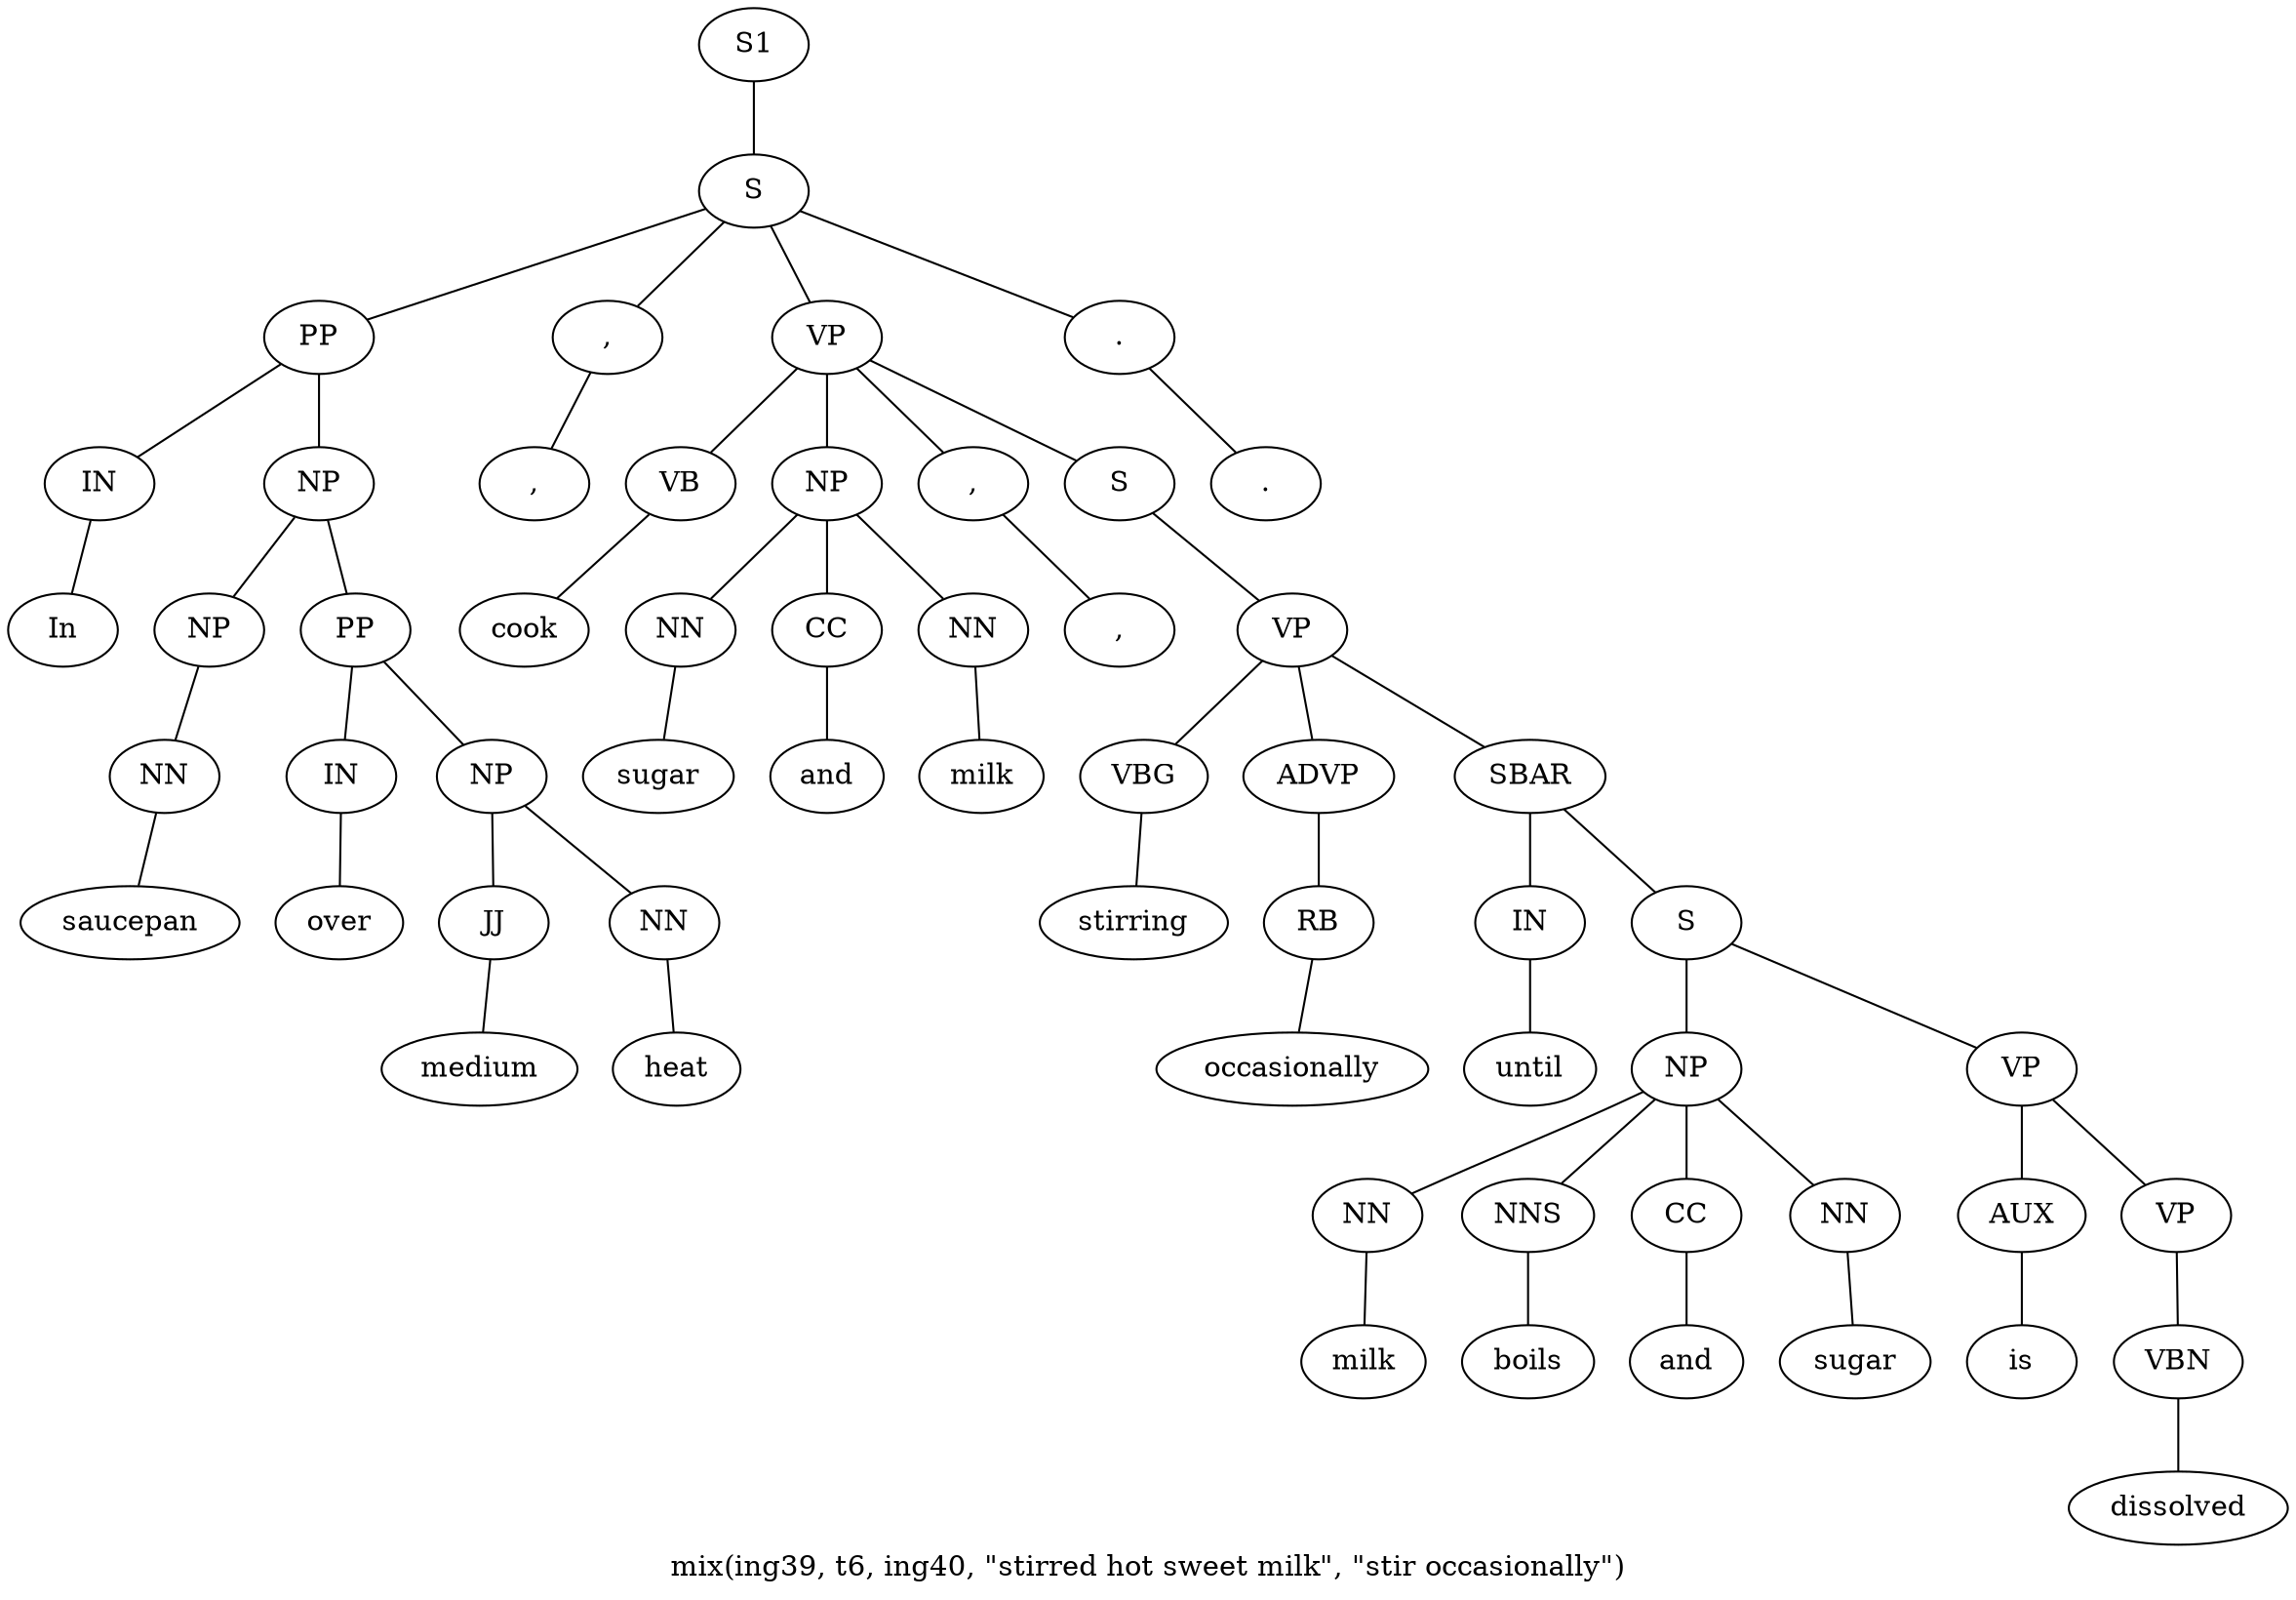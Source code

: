 graph SyntaxGraph {
	label = "mix(ing39, t6, ing40, \"stirred hot sweet milk\", \"stir occasionally\")";
	Node0 [label="S1"];
	Node1 [label="S"];
	Node2 [label="PP"];
	Node3 [label="IN"];
	Node4 [label="In"];
	Node5 [label="NP"];
	Node6 [label="NP"];
	Node7 [label="NN"];
	Node8 [label="saucepan"];
	Node9 [label="PP"];
	Node10 [label="IN"];
	Node11 [label="over"];
	Node12 [label="NP"];
	Node13 [label="JJ"];
	Node14 [label="medium"];
	Node15 [label="NN"];
	Node16 [label="heat"];
	Node17 [label=","];
	Node18 [label=","];
	Node19 [label="VP"];
	Node20 [label="VB"];
	Node21 [label="cook"];
	Node22 [label="NP"];
	Node23 [label="NN"];
	Node24 [label="sugar"];
	Node25 [label="CC"];
	Node26 [label="and"];
	Node27 [label="NN"];
	Node28 [label="milk"];
	Node29 [label=","];
	Node30 [label=","];
	Node31 [label="S"];
	Node32 [label="VP"];
	Node33 [label="VBG"];
	Node34 [label="stirring"];
	Node35 [label="ADVP"];
	Node36 [label="RB"];
	Node37 [label="occasionally"];
	Node38 [label="SBAR"];
	Node39 [label="IN"];
	Node40 [label="until"];
	Node41 [label="S"];
	Node42 [label="NP"];
	Node43 [label="NN"];
	Node44 [label="milk"];
	Node45 [label="NNS"];
	Node46 [label="boils"];
	Node47 [label="CC"];
	Node48 [label="and"];
	Node49 [label="NN"];
	Node50 [label="sugar"];
	Node51 [label="VP"];
	Node52 [label="AUX"];
	Node53 [label="is"];
	Node54 [label="VP"];
	Node55 [label="VBN"];
	Node56 [label="dissolved"];
	Node57 [label="."];
	Node58 [label="."];

	Node0 -- Node1;
	Node1 -- Node2;
	Node1 -- Node17;
	Node1 -- Node19;
	Node1 -- Node57;
	Node2 -- Node3;
	Node2 -- Node5;
	Node3 -- Node4;
	Node5 -- Node6;
	Node5 -- Node9;
	Node6 -- Node7;
	Node7 -- Node8;
	Node9 -- Node10;
	Node9 -- Node12;
	Node10 -- Node11;
	Node12 -- Node13;
	Node12 -- Node15;
	Node13 -- Node14;
	Node15 -- Node16;
	Node17 -- Node18;
	Node19 -- Node20;
	Node19 -- Node22;
	Node19 -- Node29;
	Node19 -- Node31;
	Node20 -- Node21;
	Node22 -- Node23;
	Node22 -- Node25;
	Node22 -- Node27;
	Node23 -- Node24;
	Node25 -- Node26;
	Node27 -- Node28;
	Node29 -- Node30;
	Node31 -- Node32;
	Node32 -- Node33;
	Node32 -- Node35;
	Node32 -- Node38;
	Node33 -- Node34;
	Node35 -- Node36;
	Node36 -- Node37;
	Node38 -- Node39;
	Node38 -- Node41;
	Node39 -- Node40;
	Node41 -- Node42;
	Node41 -- Node51;
	Node42 -- Node43;
	Node42 -- Node45;
	Node42 -- Node47;
	Node42 -- Node49;
	Node43 -- Node44;
	Node45 -- Node46;
	Node47 -- Node48;
	Node49 -- Node50;
	Node51 -- Node52;
	Node51 -- Node54;
	Node52 -- Node53;
	Node54 -- Node55;
	Node55 -- Node56;
	Node57 -- Node58;
}
